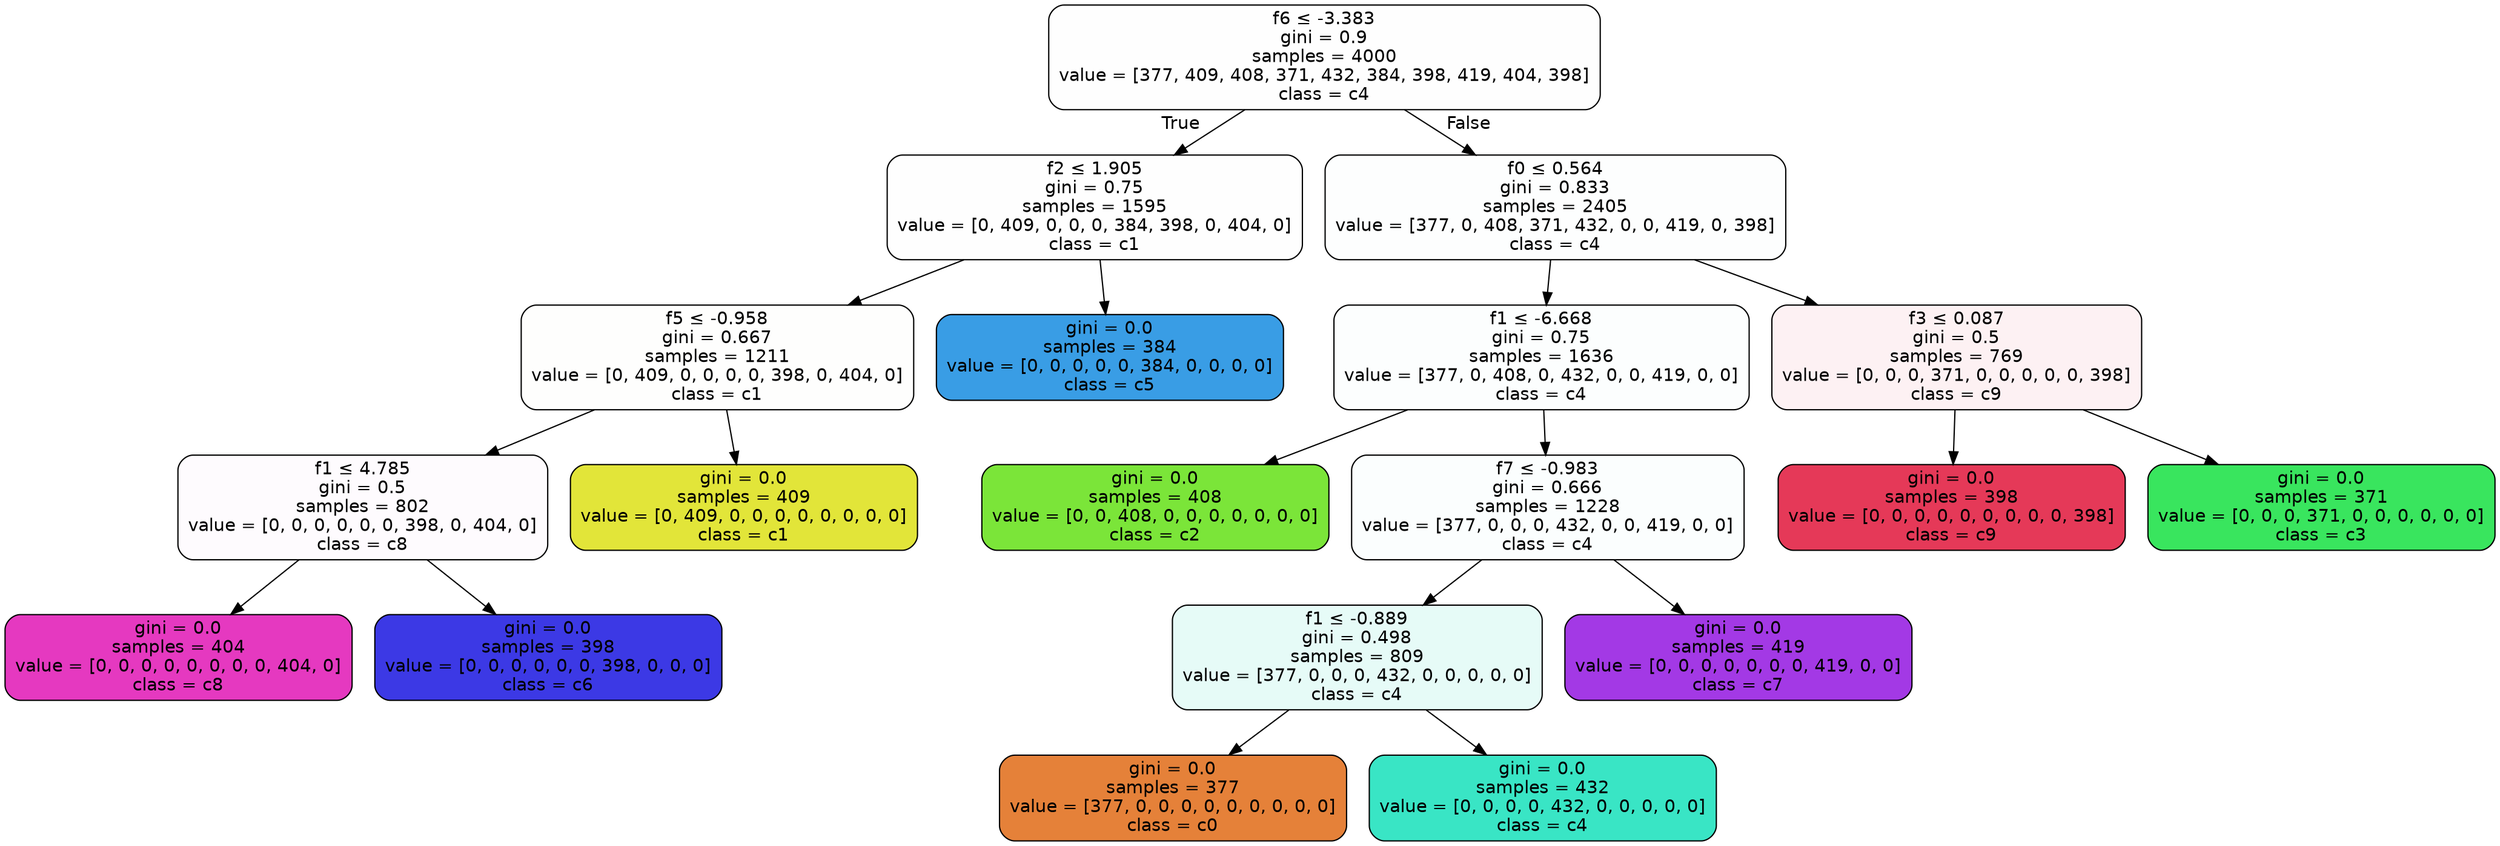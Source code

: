digraph Tree {
node [shape=box, style="filled, rounded", color="black", fontname=helvetica] ;
edge [fontname=helvetica] ;
0 [label=<f6 &le; -3.383<br/>gini = 0.9<br/>samples = 4000<br/>value = [377, 409, 408, 371, 432, 384, 398, 419, 404, 398]<br/>class = c4>, fillcolor="#39e5c501"] ;
1 [label=<f2 &le; 1.905<br/>gini = 0.75<br/>samples = 1595<br/>value = [0, 409, 0, 0, 0, 384, 398, 0, 404, 0]<br/>class = c1>, fillcolor="#e2e53901"] ;
0 -> 1 [labeldistance=2.5, labelangle=45, headlabel="True"] ;
2 [label=<f5 &le; -0.958<br/>gini = 0.667<br/>samples = 1211<br/>value = [0, 409, 0, 0, 0, 0, 398, 0, 404, 0]<br/>class = c1>, fillcolor="#e2e53902"] ;
1 -> 2 ;
3 [label=<f1 &le; 4.785<br/>gini = 0.5<br/>samples = 802<br/>value = [0, 0, 0, 0, 0, 0, 398, 0, 404, 0]<br/>class = c8>, fillcolor="#e539c004"] ;
2 -> 3 ;
4 [label=<gini = 0.0<br/>samples = 404<br/>value = [0, 0, 0, 0, 0, 0, 0, 0, 404, 0]<br/>class = c8>, fillcolor="#e539c0ff"] ;
3 -> 4 ;
5 [label=<gini = 0.0<br/>samples = 398<br/>value = [0, 0, 0, 0, 0, 0, 398, 0, 0, 0]<br/>class = c6>, fillcolor="#3c39e5ff"] ;
3 -> 5 ;
6 [label=<gini = 0.0<br/>samples = 409<br/>value = [0, 409, 0, 0, 0, 0, 0, 0, 0, 0]<br/>class = c1>, fillcolor="#e2e539ff"] ;
2 -> 6 ;
7 [label=<gini = 0.0<br/>samples = 384<br/>value = [0, 0, 0, 0, 0, 384, 0, 0, 0, 0]<br/>class = c5>, fillcolor="#399de5ff"] ;
1 -> 7 ;
8 [label=<f0 &le; 0.564<br/>gini = 0.833<br/>samples = 2405<br/>value = [377, 0, 408, 371, 432, 0, 0, 419, 0, 398]<br/>class = c4>, fillcolor="#39e5c502"] ;
0 -> 8 [labeldistance=2.5, labelangle=-45, headlabel="False"] ;
9 [label=<f1 &le; -6.668<br/>gini = 0.75<br/>samples = 1636<br/>value = [377, 0, 408, 0, 432, 0, 0, 419, 0, 0]<br/>class = c4>, fillcolor="#39e5c503"] ;
8 -> 9 ;
10 [label=<gini = 0.0<br/>samples = 408<br/>value = [0, 0, 408, 0, 0, 0, 0, 0, 0, 0]<br/>class = c2>, fillcolor="#7be539ff"] ;
9 -> 10 ;
11 [label=<f7 &le; -0.983<br/>gini = 0.666<br/>samples = 1228<br/>value = [377, 0, 0, 0, 432, 0, 0, 419, 0, 0]<br/>class = c4>, fillcolor="#39e5c504"] ;
9 -> 11 ;
12 [label=<f1 &le; -0.889<br/>gini = 0.498<br/>samples = 809<br/>value = [377, 0, 0, 0, 432, 0, 0, 0, 0, 0]<br/>class = c4>, fillcolor="#39e5c520"] ;
11 -> 12 ;
13 [label=<gini = 0.0<br/>samples = 377<br/>value = [377, 0, 0, 0, 0, 0, 0, 0, 0, 0]<br/>class = c0>, fillcolor="#e58139ff"] ;
12 -> 13 ;
14 [label=<gini = 0.0<br/>samples = 432<br/>value = [0, 0, 0, 0, 432, 0, 0, 0, 0, 0]<br/>class = c4>, fillcolor="#39e5c5ff"] ;
12 -> 14 ;
15 [label=<gini = 0.0<br/>samples = 419<br/>value = [0, 0, 0, 0, 0, 0, 0, 419, 0, 0]<br/>class = c7>, fillcolor="#a339e5ff"] ;
11 -> 15 ;
16 [label=<f3 &le; 0.087<br/>gini = 0.5<br/>samples = 769<br/>value = [0, 0, 0, 371, 0, 0, 0, 0, 0, 398]<br/>class = c9>, fillcolor="#e5395811"] ;
8 -> 16 ;
17 [label=<gini = 0.0<br/>samples = 398<br/>value = [0, 0, 0, 0, 0, 0, 0, 0, 0, 398]<br/>class = c9>, fillcolor="#e53958ff"] ;
16 -> 17 ;
18 [label=<gini = 0.0<br/>samples = 371<br/>value = [0, 0, 0, 371, 0, 0, 0, 0, 0, 0]<br/>class = c3>, fillcolor="#39e55eff"] ;
16 -> 18 ;
}
